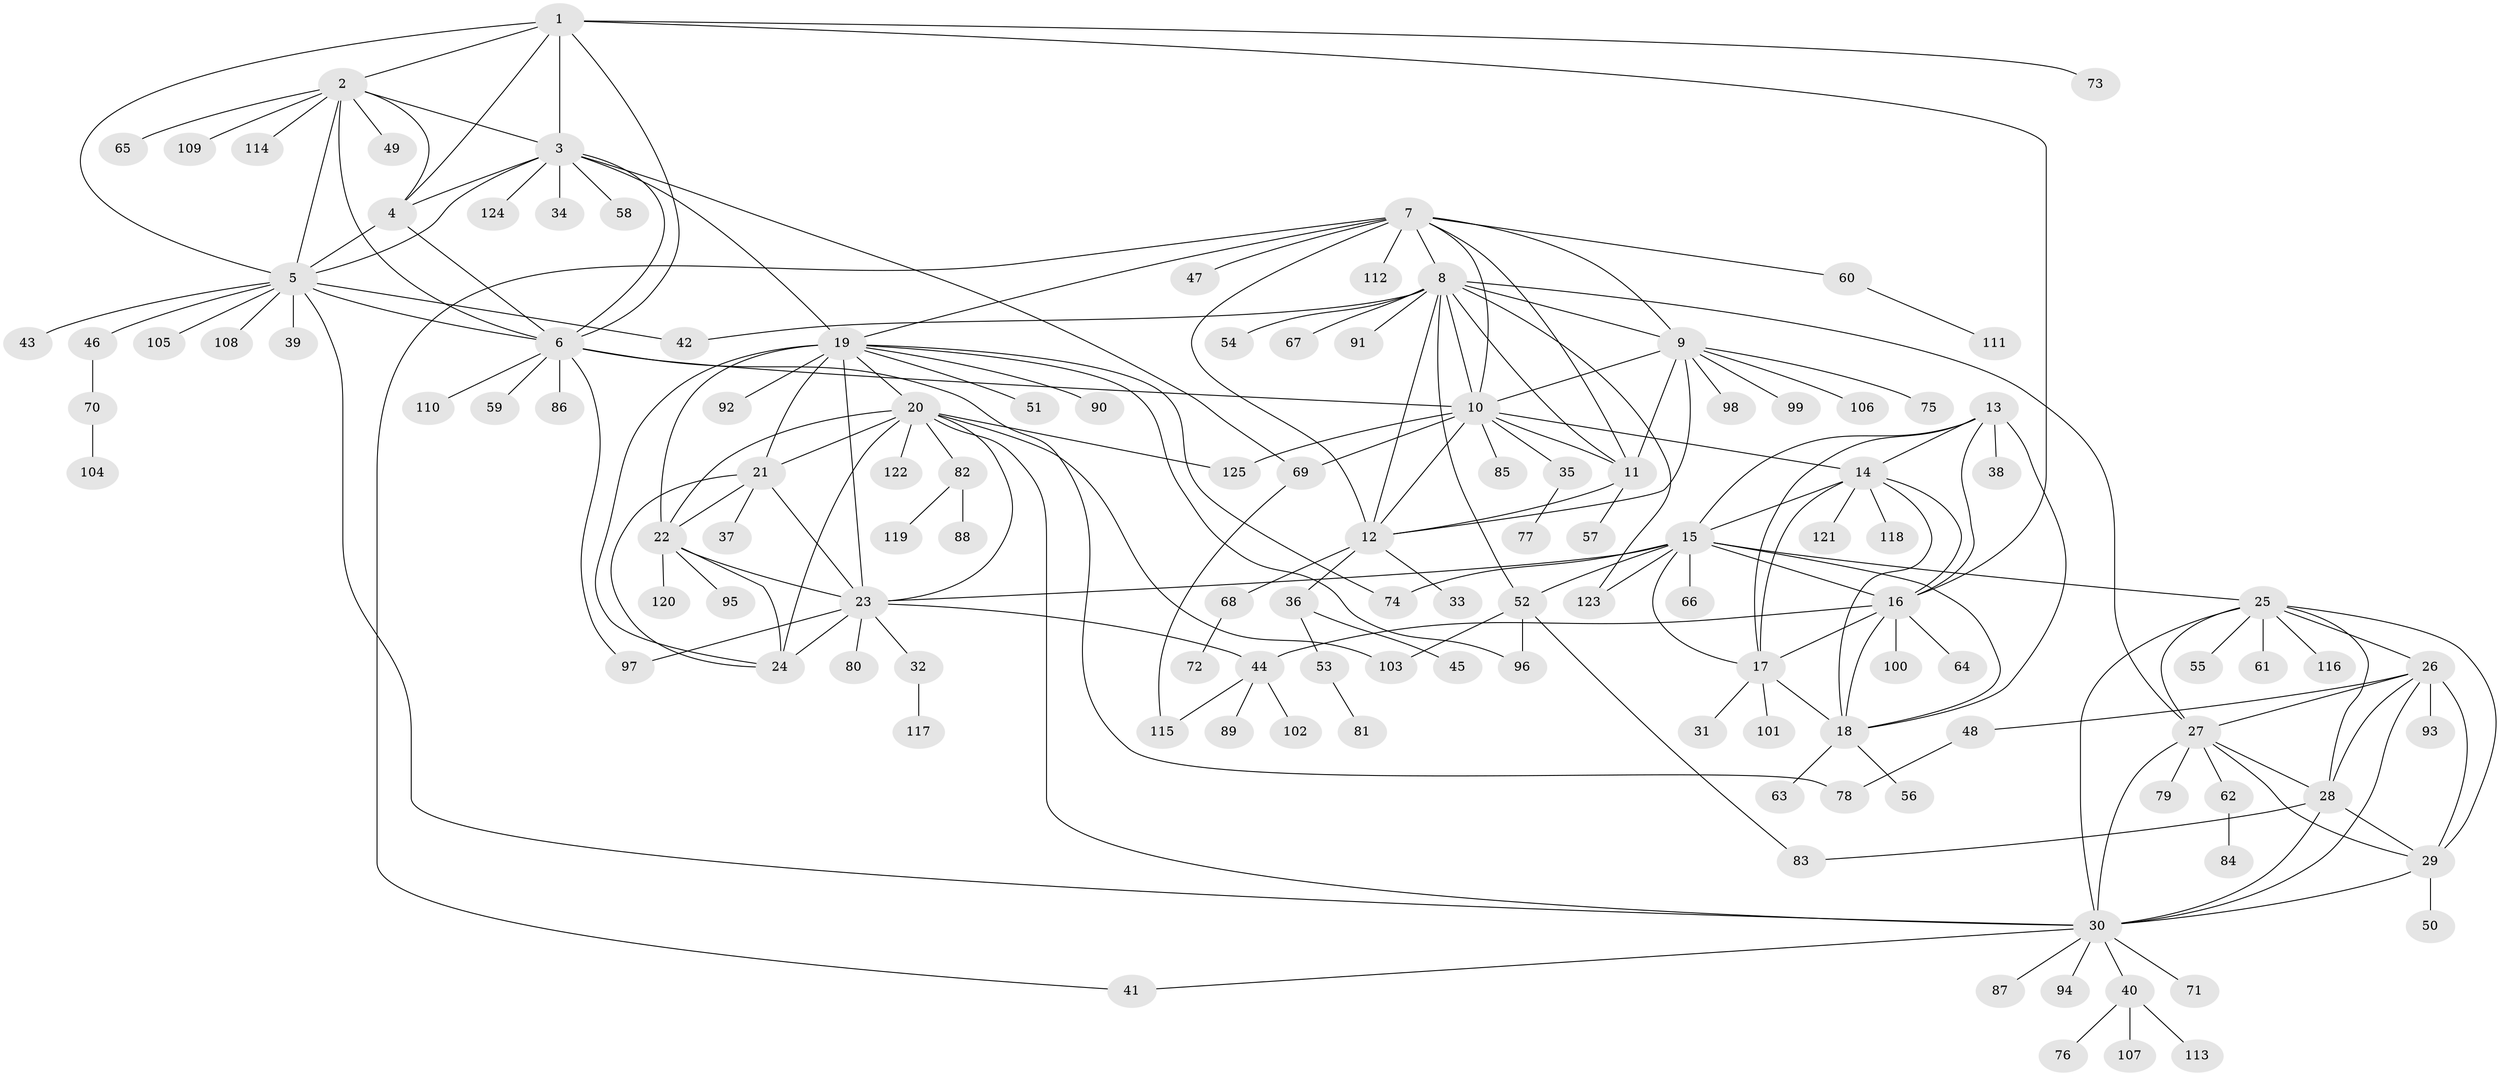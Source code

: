 // coarse degree distribution, {4: 0.05405405405405406, 10: 0.02702702702702703, 12: 0.02702702702702703, 3: 0.05405405405405406, 6: 0.02702702702702703, 8: 0.02702702702702703, 9: 0.02702702702702703, 7: 0.02702702702702703, 1: 0.6486486486486487, 2: 0.08108108108108109}
// Generated by graph-tools (version 1.1) at 2025/19/03/04/25 18:19:45]
// undirected, 125 vertices, 194 edges
graph export_dot {
graph [start="1"]
  node [color=gray90,style=filled];
  1;
  2;
  3;
  4;
  5;
  6;
  7;
  8;
  9;
  10;
  11;
  12;
  13;
  14;
  15;
  16;
  17;
  18;
  19;
  20;
  21;
  22;
  23;
  24;
  25;
  26;
  27;
  28;
  29;
  30;
  31;
  32;
  33;
  34;
  35;
  36;
  37;
  38;
  39;
  40;
  41;
  42;
  43;
  44;
  45;
  46;
  47;
  48;
  49;
  50;
  51;
  52;
  53;
  54;
  55;
  56;
  57;
  58;
  59;
  60;
  61;
  62;
  63;
  64;
  65;
  66;
  67;
  68;
  69;
  70;
  71;
  72;
  73;
  74;
  75;
  76;
  77;
  78;
  79;
  80;
  81;
  82;
  83;
  84;
  85;
  86;
  87;
  88;
  89;
  90;
  91;
  92;
  93;
  94;
  95;
  96;
  97;
  98;
  99;
  100;
  101;
  102;
  103;
  104;
  105;
  106;
  107;
  108;
  109;
  110;
  111;
  112;
  113;
  114;
  115;
  116;
  117;
  118;
  119;
  120;
  121;
  122;
  123;
  124;
  125;
  1 -- 2;
  1 -- 3;
  1 -- 4;
  1 -- 5;
  1 -- 6;
  1 -- 16;
  1 -- 73;
  2 -- 3;
  2 -- 4;
  2 -- 5;
  2 -- 6;
  2 -- 49;
  2 -- 65;
  2 -- 109;
  2 -- 114;
  3 -- 4;
  3 -- 5;
  3 -- 6;
  3 -- 19;
  3 -- 34;
  3 -- 58;
  3 -- 69;
  3 -- 124;
  4 -- 5;
  4 -- 6;
  5 -- 6;
  5 -- 30;
  5 -- 39;
  5 -- 42;
  5 -- 43;
  5 -- 46;
  5 -- 105;
  5 -- 108;
  6 -- 10;
  6 -- 59;
  6 -- 78;
  6 -- 86;
  6 -- 97;
  6 -- 110;
  7 -- 8;
  7 -- 9;
  7 -- 10;
  7 -- 11;
  7 -- 12;
  7 -- 19;
  7 -- 41;
  7 -- 47;
  7 -- 60;
  7 -- 112;
  8 -- 9;
  8 -- 10;
  8 -- 11;
  8 -- 12;
  8 -- 27;
  8 -- 42;
  8 -- 52;
  8 -- 54;
  8 -- 67;
  8 -- 91;
  8 -- 123;
  9 -- 10;
  9 -- 11;
  9 -- 12;
  9 -- 75;
  9 -- 98;
  9 -- 99;
  9 -- 106;
  10 -- 11;
  10 -- 12;
  10 -- 14;
  10 -- 35;
  10 -- 69;
  10 -- 85;
  10 -- 125;
  11 -- 12;
  11 -- 57;
  12 -- 33;
  12 -- 36;
  12 -- 68;
  13 -- 14;
  13 -- 15;
  13 -- 16;
  13 -- 17;
  13 -- 18;
  13 -- 38;
  14 -- 15;
  14 -- 16;
  14 -- 17;
  14 -- 18;
  14 -- 118;
  14 -- 121;
  15 -- 16;
  15 -- 17;
  15 -- 18;
  15 -- 23;
  15 -- 25;
  15 -- 52;
  15 -- 66;
  15 -- 74;
  15 -- 123;
  16 -- 17;
  16 -- 18;
  16 -- 44;
  16 -- 64;
  16 -- 100;
  17 -- 18;
  17 -- 31;
  17 -- 101;
  18 -- 56;
  18 -- 63;
  19 -- 20;
  19 -- 21;
  19 -- 22;
  19 -- 23;
  19 -- 24;
  19 -- 51;
  19 -- 74;
  19 -- 90;
  19 -- 92;
  19 -- 96;
  20 -- 21;
  20 -- 22;
  20 -- 23;
  20 -- 24;
  20 -- 30;
  20 -- 82;
  20 -- 103;
  20 -- 122;
  20 -- 125;
  21 -- 22;
  21 -- 23;
  21 -- 24;
  21 -- 37;
  22 -- 23;
  22 -- 24;
  22 -- 95;
  22 -- 120;
  23 -- 24;
  23 -- 32;
  23 -- 44;
  23 -- 80;
  23 -- 97;
  25 -- 26;
  25 -- 27;
  25 -- 28;
  25 -- 29;
  25 -- 30;
  25 -- 55;
  25 -- 61;
  25 -- 116;
  26 -- 27;
  26 -- 28;
  26 -- 29;
  26 -- 30;
  26 -- 48;
  26 -- 93;
  27 -- 28;
  27 -- 29;
  27 -- 30;
  27 -- 62;
  27 -- 79;
  28 -- 29;
  28 -- 30;
  28 -- 83;
  29 -- 30;
  29 -- 50;
  30 -- 40;
  30 -- 41;
  30 -- 71;
  30 -- 87;
  30 -- 94;
  32 -- 117;
  35 -- 77;
  36 -- 45;
  36 -- 53;
  40 -- 76;
  40 -- 107;
  40 -- 113;
  44 -- 89;
  44 -- 102;
  44 -- 115;
  46 -- 70;
  48 -- 78;
  52 -- 83;
  52 -- 96;
  52 -- 103;
  53 -- 81;
  60 -- 111;
  62 -- 84;
  68 -- 72;
  69 -- 115;
  70 -- 104;
  82 -- 88;
  82 -- 119;
}

